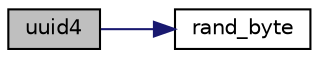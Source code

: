 digraph "uuid4"
{
 // INTERACTIVE_SVG=YES
 // LATEX_PDF_SIZE
  bgcolor="transparent";
  edge [fontname="Helvetica",fontsize="10",labelfontname="Helvetica",labelfontsize="10"];
  node [fontname="Helvetica",fontsize="10",shape=record];
  rankdir="LR";
  Node1 [label="uuid4",height=0.2,width=0.4,color="black", fillcolor="grey75", style="filled", fontcolor="black",tooltip="Generate a Version 4 UUID (Random)"];
  Node1 -> Node2 [color="midnightblue",fontsize="10",style="solid",fontname="Helvetica"];
  Node2 [label="rand_byte",height=0.2,width=0.4,color="black",URL="$uuid_8h.html#a1dc11f7f24825bd66236ab364bb23116",tooltip="Get one byte's worth of entropy."];
}
